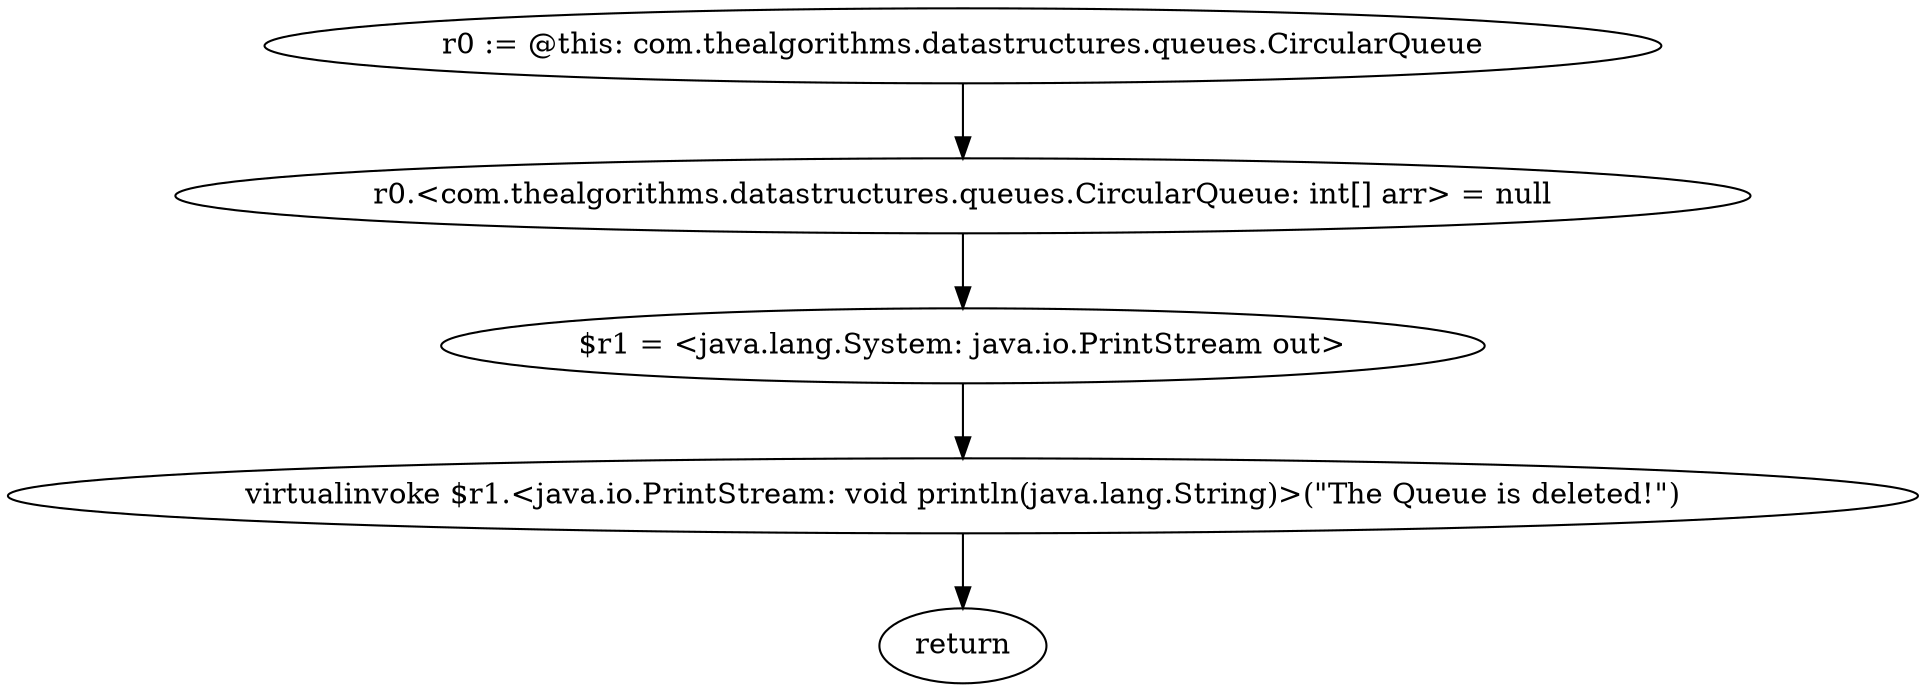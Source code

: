digraph "unitGraph" {
    "r0 := @this: com.thealgorithms.datastructures.queues.CircularQueue"
    "r0.<com.thealgorithms.datastructures.queues.CircularQueue: int[] arr> = null"
    "$r1 = <java.lang.System: java.io.PrintStream out>"
    "virtualinvoke $r1.<java.io.PrintStream: void println(java.lang.String)>(\"The Queue is deleted!\")"
    "return"
    "r0 := @this: com.thealgorithms.datastructures.queues.CircularQueue"->"r0.<com.thealgorithms.datastructures.queues.CircularQueue: int[] arr> = null";
    "r0.<com.thealgorithms.datastructures.queues.CircularQueue: int[] arr> = null"->"$r1 = <java.lang.System: java.io.PrintStream out>";
    "$r1 = <java.lang.System: java.io.PrintStream out>"->"virtualinvoke $r1.<java.io.PrintStream: void println(java.lang.String)>(\"The Queue is deleted!\")";
    "virtualinvoke $r1.<java.io.PrintStream: void println(java.lang.String)>(\"The Queue is deleted!\")"->"return";
}
